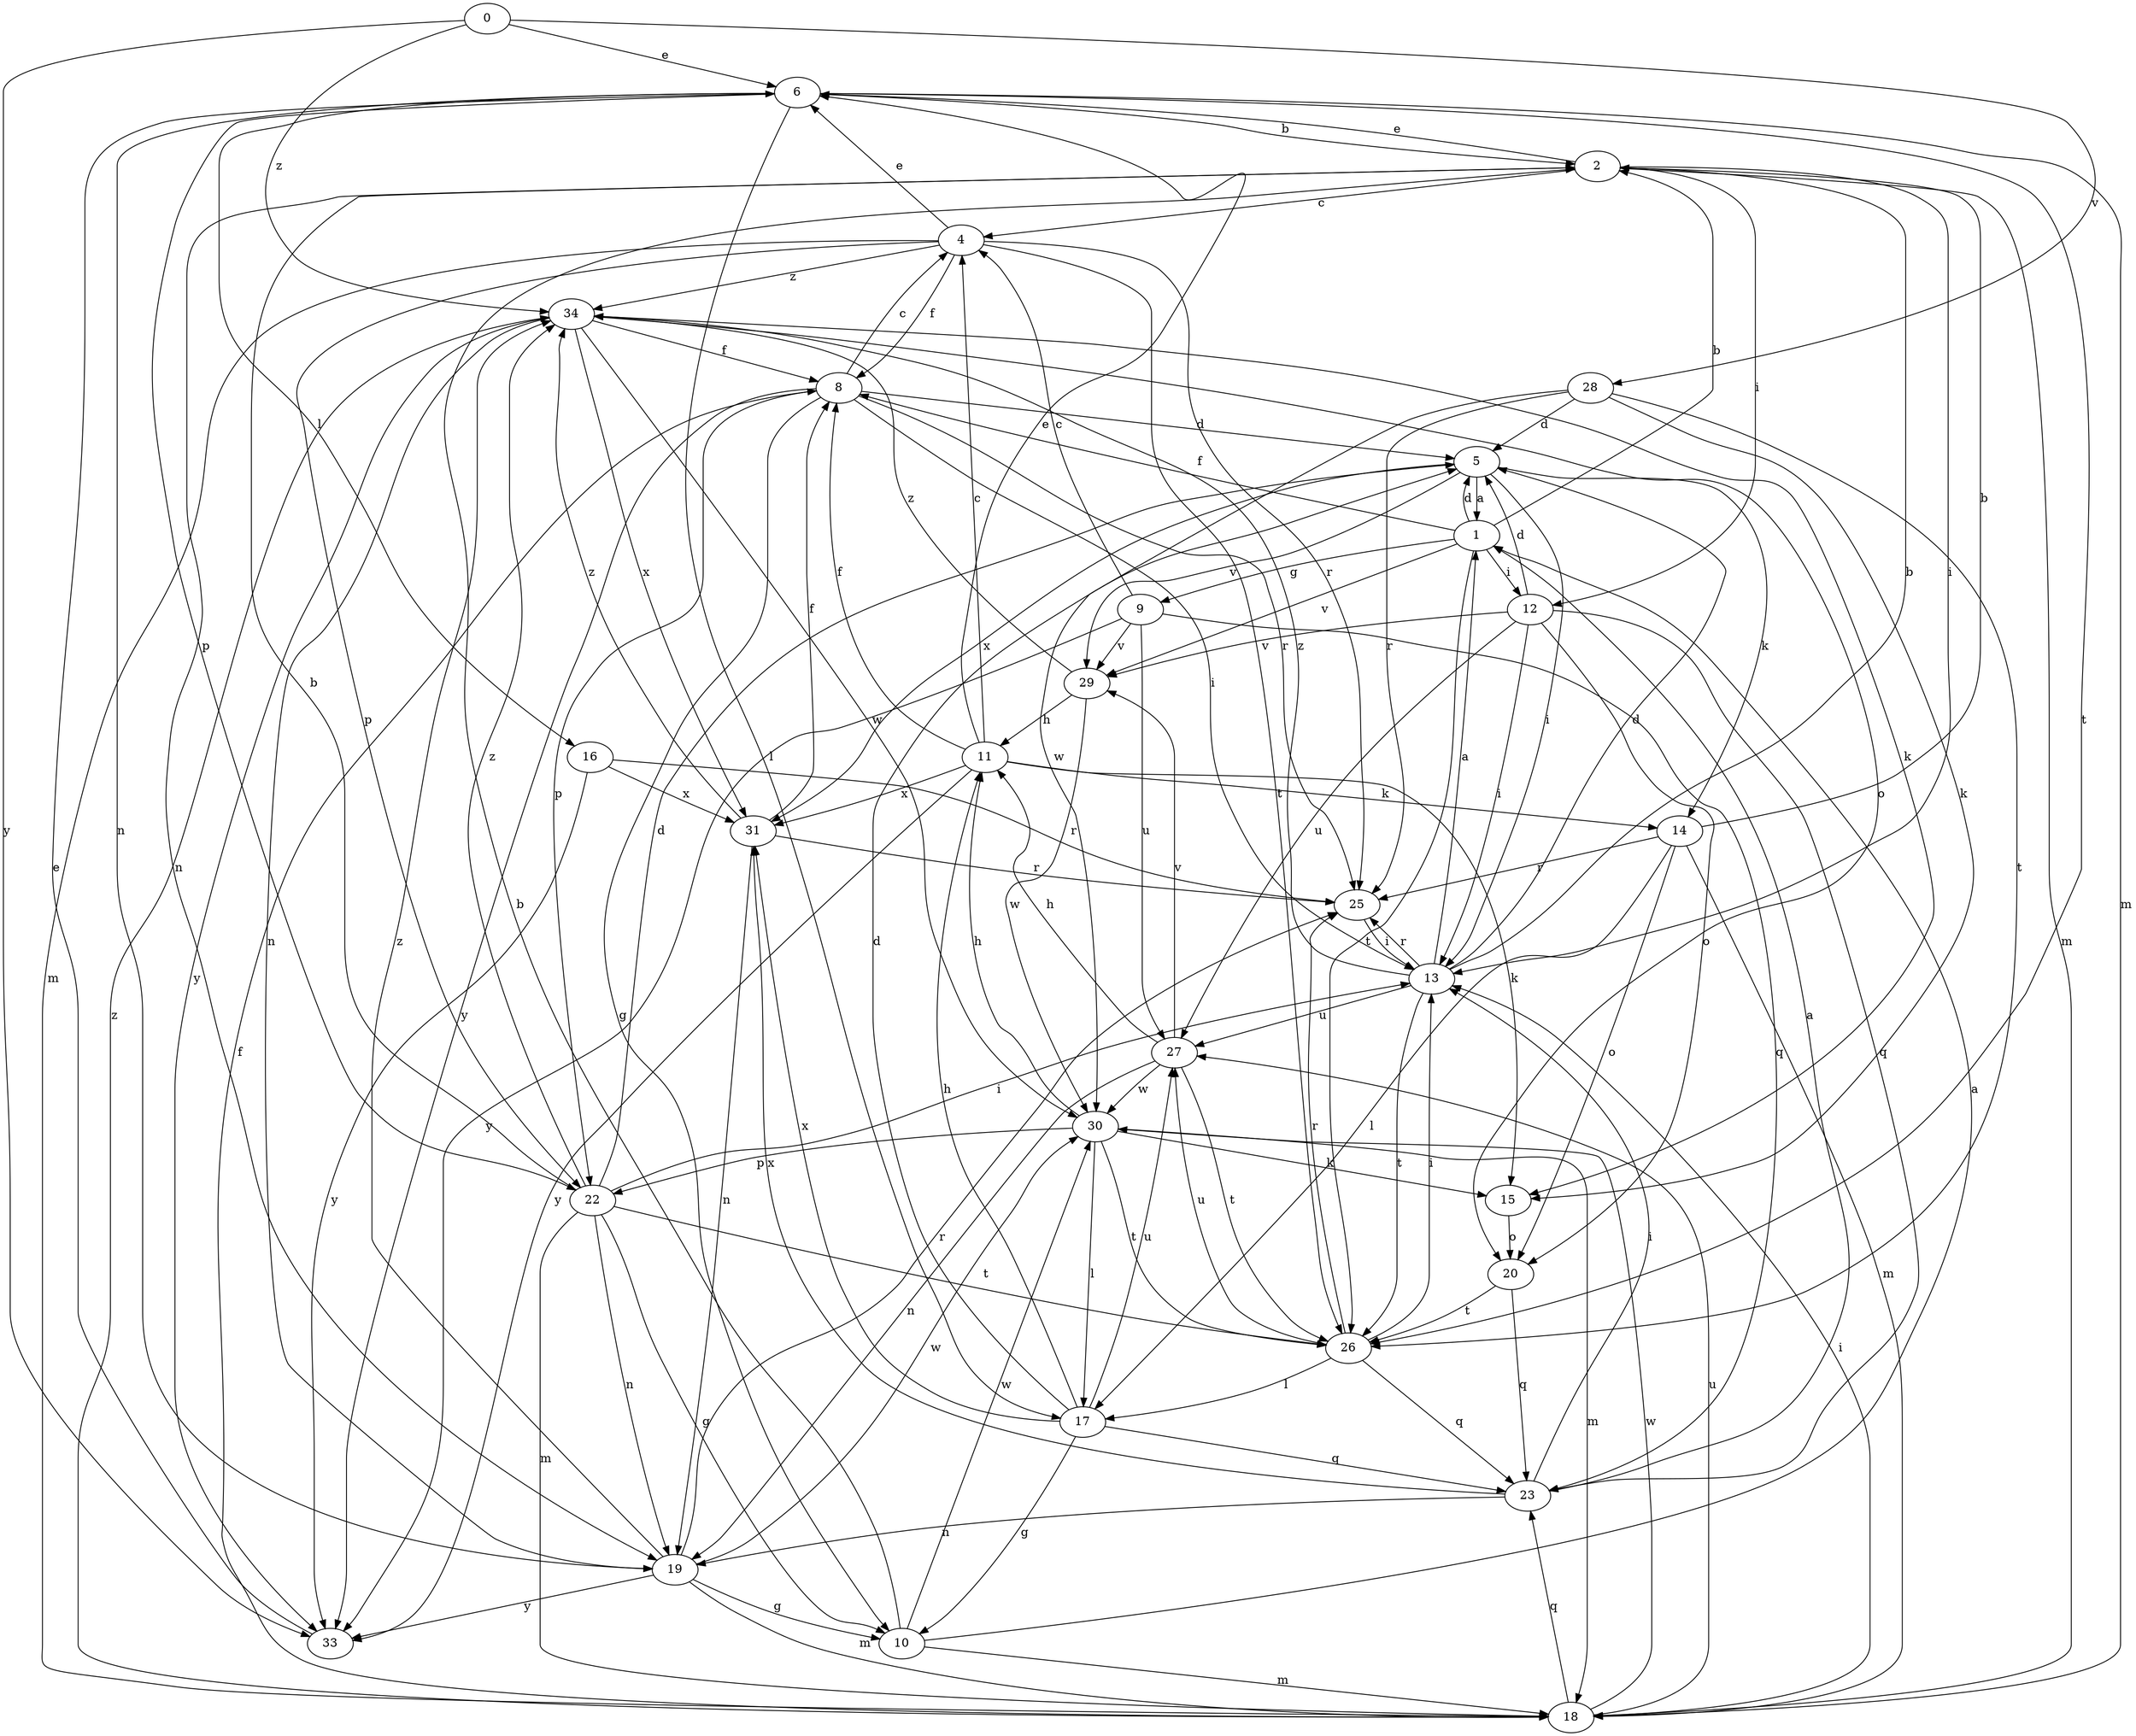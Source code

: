 strict digraph  {
0;
1;
2;
4;
5;
6;
8;
9;
10;
11;
12;
13;
14;
15;
16;
17;
18;
19;
20;
22;
23;
25;
26;
27;
28;
29;
30;
31;
33;
34;
0 -> 6  [label=e];
0 -> 28  [label=v];
0 -> 33  [label=y];
0 -> 34  [label=z];
1 -> 2  [label=b];
1 -> 5  [label=d];
1 -> 8  [label=f];
1 -> 9  [label=g];
1 -> 12  [label=i];
1 -> 26  [label=t];
1 -> 29  [label=v];
2 -> 4  [label=c];
2 -> 6  [label=e];
2 -> 12  [label=i];
2 -> 13  [label=i];
2 -> 18  [label=m];
2 -> 19  [label=n];
4 -> 6  [label=e];
4 -> 8  [label=f];
4 -> 18  [label=m];
4 -> 22  [label=p];
4 -> 25  [label=r];
4 -> 26  [label=t];
4 -> 34  [label=z];
5 -> 1  [label=a];
5 -> 13  [label=i];
5 -> 14  [label=k];
5 -> 29  [label=v];
5 -> 31  [label=x];
6 -> 2  [label=b];
6 -> 16  [label=l];
6 -> 17  [label=l];
6 -> 18  [label=m];
6 -> 19  [label=n];
6 -> 22  [label=p];
6 -> 26  [label=t];
8 -> 4  [label=c];
8 -> 5  [label=d];
8 -> 10  [label=g];
8 -> 13  [label=i];
8 -> 22  [label=p];
8 -> 25  [label=r];
8 -> 33  [label=y];
9 -> 4  [label=c];
9 -> 23  [label=q];
9 -> 27  [label=u];
9 -> 29  [label=v];
9 -> 33  [label=y];
10 -> 1  [label=a];
10 -> 2  [label=b];
10 -> 18  [label=m];
10 -> 30  [label=w];
11 -> 4  [label=c];
11 -> 6  [label=e];
11 -> 8  [label=f];
11 -> 14  [label=k];
11 -> 15  [label=k];
11 -> 31  [label=x];
11 -> 33  [label=y];
12 -> 5  [label=d];
12 -> 13  [label=i];
12 -> 20  [label=o];
12 -> 23  [label=q];
12 -> 27  [label=u];
12 -> 29  [label=v];
13 -> 1  [label=a];
13 -> 2  [label=b];
13 -> 5  [label=d];
13 -> 25  [label=r];
13 -> 26  [label=t];
13 -> 27  [label=u];
13 -> 34  [label=z];
14 -> 2  [label=b];
14 -> 17  [label=l];
14 -> 18  [label=m];
14 -> 20  [label=o];
14 -> 25  [label=r];
15 -> 20  [label=o];
16 -> 25  [label=r];
16 -> 31  [label=x];
16 -> 33  [label=y];
17 -> 5  [label=d];
17 -> 10  [label=g];
17 -> 11  [label=h];
17 -> 23  [label=q];
17 -> 27  [label=u];
17 -> 31  [label=x];
18 -> 8  [label=f];
18 -> 13  [label=i];
18 -> 23  [label=q];
18 -> 27  [label=u];
18 -> 30  [label=w];
18 -> 34  [label=z];
19 -> 10  [label=g];
19 -> 18  [label=m];
19 -> 25  [label=r];
19 -> 30  [label=w];
19 -> 33  [label=y];
19 -> 34  [label=z];
20 -> 23  [label=q];
20 -> 26  [label=t];
22 -> 2  [label=b];
22 -> 5  [label=d];
22 -> 10  [label=g];
22 -> 13  [label=i];
22 -> 18  [label=m];
22 -> 19  [label=n];
22 -> 26  [label=t];
22 -> 34  [label=z];
23 -> 1  [label=a];
23 -> 13  [label=i];
23 -> 19  [label=n];
23 -> 31  [label=x];
25 -> 13  [label=i];
26 -> 13  [label=i];
26 -> 17  [label=l];
26 -> 23  [label=q];
26 -> 25  [label=r];
26 -> 27  [label=u];
27 -> 11  [label=h];
27 -> 19  [label=n];
27 -> 26  [label=t];
27 -> 29  [label=v];
27 -> 30  [label=w];
28 -> 5  [label=d];
28 -> 15  [label=k];
28 -> 25  [label=r];
28 -> 26  [label=t];
28 -> 30  [label=w];
29 -> 11  [label=h];
29 -> 30  [label=w];
29 -> 34  [label=z];
30 -> 11  [label=h];
30 -> 15  [label=k];
30 -> 17  [label=l];
30 -> 18  [label=m];
30 -> 22  [label=p];
30 -> 26  [label=t];
31 -> 8  [label=f];
31 -> 19  [label=n];
31 -> 25  [label=r];
31 -> 34  [label=z];
33 -> 6  [label=e];
34 -> 8  [label=f];
34 -> 15  [label=k];
34 -> 19  [label=n];
34 -> 20  [label=o];
34 -> 30  [label=w];
34 -> 31  [label=x];
34 -> 33  [label=y];
}
